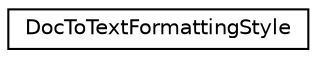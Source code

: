 digraph "类继承关系图"
{
  edge [fontname="Helvetica",fontsize="10",labelfontname="Helvetica",labelfontsize="10"];
  node [fontname="Helvetica",fontsize="10",shape=record];
  rankdir="LR";
  Node0 [label="DocToTextFormattingStyle",height=0.2,width=0.4,color="black", fillcolor="white", style="filled",URL="$struct_doc_to_text_formatting_style.html"];
}
